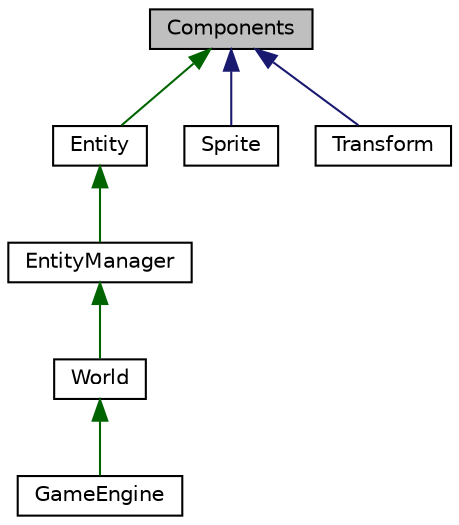 digraph "Components"
{
 // LATEX_PDF_SIZE
  edge [fontname="Helvetica",fontsize="10",labelfontname="Helvetica",labelfontsize="10"];
  node [fontname="Helvetica",fontsize="10",shape=record];
  Node1 [label="Components",height=0.2,width=0.4,color="black", fillcolor="grey75", style="filled", fontcolor="black",tooltip=" "];
  Node1 -> Node2 [dir="back",color="darkgreen",fontsize="10",style="solid",fontname="Helvetica"];
  Node2 [label="Entity",height=0.2,width=0.4,color="black", fillcolor="white", style="filled",URL="$da/d61/classEntity.html",tooltip="Entity class: Entity is a class that represents an entity in the game."];
  Node2 -> Node3 [dir="back",color="darkgreen",fontsize="10",style="solid",fontname="Helvetica"];
  Node3 [label="EntityManager",height=0.2,width=0.4,color="black", fillcolor="white", style="filled",URL="$dd/d5f/classEntityManager.html",tooltip=" "];
  Node3 -> Node4 [dir="back",color="darkgreen",fontsize="10",style="solid",fontname="Helvetica"];
  Node4 [label="World",height=0.2,width=0.4,color="black", fillcolor="white", style="filled",URL="$d6/d39/classWorld.html",tooltip=" "];
  Node4 -> Node5 [dir="back",color="darkgreen",fontsize="10",style="solid",fontname="Helvetica"];
  Node5 [label="GameEngine",height=0.2,width=0.4,color="black", fillcolor="white", style="filled",URL="$df/d8d/classGameEngine.html",tooltip=" "];
  Node1 -> Node6 [dir="back",color="midnightblue",fontsize="10",style="solid",fontname="Helvetica"];
  Node6 [label="Sprite",height=0.2,width=0.4,color="black", fillcolor="white", style="filled",URL="$d1/d6d/classSprite.html",tooltip="Sprite class: Sprite is a class that represents the rendering properties of a Component."];
  Node1 -> Node7 [dir="back",color="midnightblue",fontsize="10",style="solid",fontname="Helvetica"];
  Node7 [label="Transform",height=0.2,width=0.4,color="black", fillcolor="white", style="filled",URL="$db/daf/classTransform.html",tooltip="Transform class: Transform is a class that represents the transform of a Component."];
}
